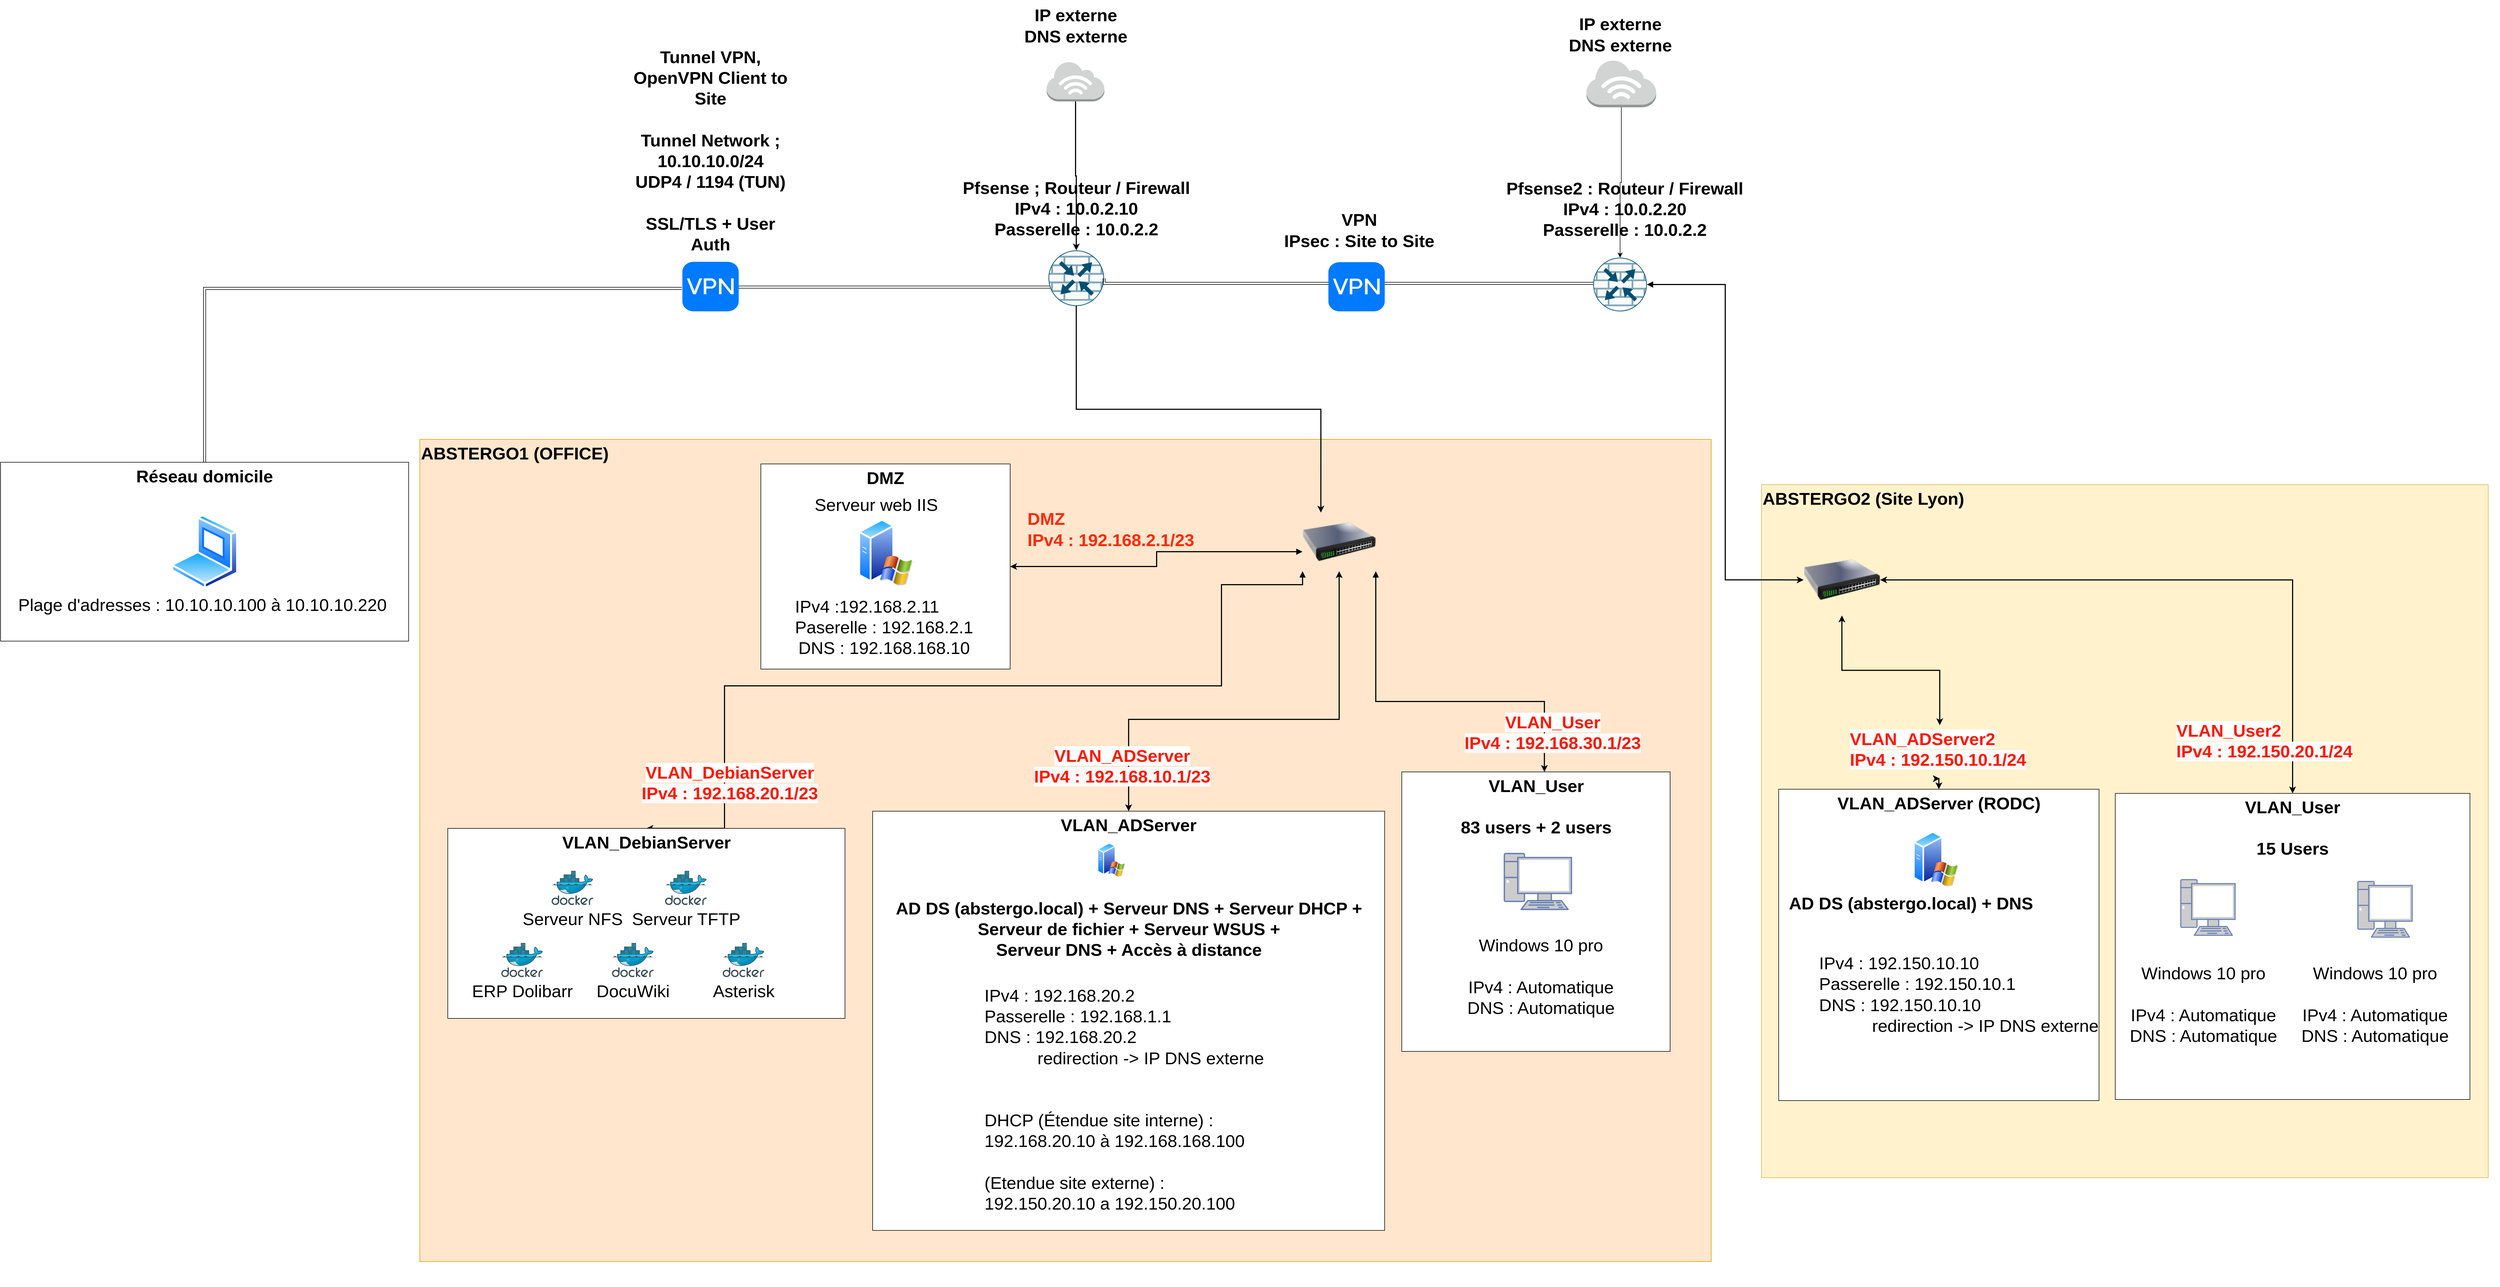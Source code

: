 <mxfile version="22.1.11" type="github">
  <diagram name="Page-1" id="MvZi6WjR5LI27vXb7WO2">
    <mxGraphModel dx="6066" dy="3114" grid="1" gridSize="10" guides="1" tooltips="1" connect="1" arrows="1" fold="1" page="1" pageScale="1" pageWidth="827" pageHeight="1169" math="0" shadow="0">
      <root>
        <mxCell id="0" />
        <mxCell id="1" parent="0" />
        <mxCell id="mZaBF571lBJjx8OvWB_--7" value="&lt;font style=&quot;font-size: 31px;&quot;&gt;&lt;b style=&quot;font-size: 31px;&quot;&gt;ABSTERGO1 (OFFICE)&lt;/b&gt;&lt;/font&gt;" style="rounded=0;whiteSpace=wrap;html=1;verticalAlign=top;fillColor=#ffe6cc;strokeColor=#d79b00;align=left;fontSize=31;" parent="1" vertex="1">
          <mxGeometry x="-1260" y="349" width="2310" height="1471" as="geometry" />
        </mxCell>
        <mxCell id="mZaBF571lBJjx8OvWB_--21" style="edgeStyle=orthogonalEdgeStyle;rounded=0;orthogonalLoop=1;jettySize=auto;html=1;entryX=0.5;entryY=0;entryDx=0;entryDy=0;entryPerimeter=0;fontSize=31;strokeWidth=2;" parent="1" source="er851UC71g-c0nVrdtV7-3" target="er851UC71g-c0nVrdtV7-1" edge="1">
          <mxGeometry relative="1" as="geometry">
            <Array as="points" />
          </mxGeometry>
        </mxCell>
        <mxCell id="6ZlObFO1UDX342JjieMF-1" value="" style="group;fontSize=31;" parent="1" vertex="1" connectable="0">
          <mxGeometry x="-2010" y="390" width="730" height="320" as="geometry" />
        </mxCell>
        <mxCell id="mZaBF571lBJjx8OvWB_--22" value="&lt;font style=&quot;font-size: 31px;&quot;&gt;&lt;b style=&quot;font-size: 31px;&quot;&gt;Réseau domicile&lt;/b&gt;&lt;/font&gt;" style="rounded=0;whiteSpace=wrap;html=1;verticalAlign=top;fontSize=31;" parent="6ZlObFO1UDX342JjieMF-1" vertex="1">
          <mxGeometry width="730" height="320" as="geometry" />
        </mxCell>
        <mxCell id="mZaBF571lBJjx8OvWB_--23" value="Plage d&#39;adresses : &lt;font style=&quot;font-size: 31px;&quot;&gt;10.10.10.100 à 10.10.10.220&lt;/font&gt;&amp;nbsp;" style="image;aspect=fixed;perimeter=ellipsePerimeter;html=1;align=center;shadow=0;dashed=0;spacingTop=3;image=img/lib/active_directory/laptop_client.svg;fontSize=31;" parent="6ZlObFO1UDX342JjieMF-1" vertex="1">
          <mxGeometry x="304.697" y="93" width="120.6" height="134" as="geometry" />
        </mxCell>
        <mxCell id="6ZlObFO1UDX342JjieMF-5" value="" style="group;fontSize=31;" parent="1" vertex="1" connectable="0">
          <mxGeometry x="1140" y="430" width="1320" height="1240" as="geometry" />
        </mxCell>
        <mxCell id="mZaBF571lBJjx8OvWB_--40" value="&lt;font style=&quot;font-size: 31px;&quot;&gt;ABSTERGO2 (Site Lyon)&lt;/font&gt;" style="rounded=0;whiteSpace=wrap;html=1;fillColor=#fff2cc;strokeColor=#d6b656;fontSize=31;horizontal=1;verticalAlign=top;align=left;fontStyle=1" parent="6ZlObFO1UDX342JjieMF-5" vertex="1">
          <mxGeometry width="1300" height="1240" as="geometry" />
        </mxCell>
        <mxCell id="mZaBF571lBJjx8OvWB_--6" value="&lt;b style=&quot;font-size: 31px;&quot;&gt;VLAN_ADServer (RODC)&lt;/b&gt;" style="rounded=0;whiteSpace=wrap;html=1;verticalAlign=top;fontSize=31;" parent="6ZlObFO1UDX342JjieMF-5" vertex="1">
          <mxGeometry x="30.701" y="544.932" width="573.023" height="557.05" as="geometry" />
        </mxCell>
        <mxCell id="6ZlObFO1UDX342JjieMF-2" value="" style="group;fontSize=31;" parent="6ZlObFO1UDX342JjieMF-5" vertex="1" connectable="0">
          <mxGeometry x="95.054" y="552.412" width="796.336" height="557.05" as="geometry" />
        </mxCell>
        <mxCell id="6ZlObFO1UDX342JjieMF-23" value="" style="group;fontSize=31;" parent="6ZlObFO1UDX342JjieMF-2" vertex="1" connectable="0">
          <mxGeometry x="16.579" y="83.554" width="402.809" height="389.934" as="geometry" />
        </mxCell>
        <mxCell id="er851UC71g-c0nVrdtV7-41" value="" style="image;aspect=fixed;perimeter=ellipsePerimeter;html=1;align=center;shadow=0;dashed=0;spacingTop=3;image=img/lib/active_directory/windows_server_2.svg;fontSize=31;" parent="6ZlObFO1UDX342JjieMF-23" vertex="1">
          <mxGeometry x="159.588" y="-16.95" width="80.465" height="100.581" as="geometry" />
        </mxCell>
        <mxCell id="er851UC71g-c0nVrdtV7-43" value="IPv4 : 192.150.10.10&lt;br style=&quot;font-size: 31px;&quot;&gt;Passerelle : 192.150.10.1&lt;br style=&quot;font-size: 31px;&quot;&gt;DNS : 192.150.10.10&lt;br style=&quot;font-size: 31px;&quot;&gt;&amp;nbsp; &amp;nbsp; &amp;nbsp; &amp;nbsp; &amp;nbsp; &amp;nbsp;redirection -&amp;gt; IP DNS externe&amp;nbsp; &amp;nbsp; &amp;nbsp; &amp;nbsp; &amp;nbsp; &amp;nbsp;&amp;nbsp;&lt;br style=&quot;font-size: 31px;&quot;&gt;" style="text;html=1;align=left;verticalAlign=middle;resizable=0;points=[];autosize=1;strokeColor=none;fillColor=none;fontSize=31;" parent="6ZlObFO1UDX342JjieMF-2" vertex="1">
          <mxGeometry x="5.475" y="279.201" width="630" height="160" as="geometry" />
        </mxCell>
        <mxCell id="er851UC71g-c0nVrdtV7-42" value="&lt;b style=&quot;font-size: 31px;&quot;&gt;AD DS (abstergo.local) + DNS&lt;/b&gt;" style="text;html=1;align=center;verticalAlign=middle;resizable=0;points=[];autosize=1;strokeColor=none;fillColor=none;fontSize=31;" parent="6ZlObFO1UDX342JjieMF-2" vertex="1">
          <mxGeometry x="-57.616" y="171.801" width="460" height="50" as="geometry" />
        </mxCell>
        <mxCell id="6ZlObFO1UDX342JjieMF-3" value="" style="group;fontSize=31;" parent="6ZlObFO1UDX342JjieMF-5" vertex="1" connectable="0">
          <mxGeometry x="632.802" y="552.42" width="634.419" height="547.58" as="geometry" />
        </mxCell>
        <mxCell id="mZaBF571lBJjx8OvWB_--32" value="&lt;font style=&quot;font-size: 31px;&quot;&gt;&lt;b style=&quot;font-size: 31px;&quot;&gt;VLAN_User&lt;br style=&quot;font-size: 31px;&quot;&gt;&lt;br style=&quot;font-size: 31px;&quot;&gt;15 Users&lt;br style=&quot;font-size: 31px;&quot;&gt;&lt;/b&gt;&lt;/font&gt;" style="rounded=0;whiteSpace=wrap;html=1;verticalAlign=top;fontSize=31;" parent="6ZlObFO1UDX342JjieMF-3" vertex="1">
          <mxGeometry width="634.419" height="547.58" as="geometry" />
        </mxCell>
        <mxCell id="6ZlObFO1UDX342JjieMF-27" value="" style="group;fontSize=31;" parent="6ZlObFO1UDX342JjieMF-3" vertex="1" connectable="0">
          <mxGeometry x="369.991" y="157.576" width="295.003" height="303.432" as="geometry" />
        </mxCell>
        <mxCell id="mZaBF571lBJjx8OvWB_--36" value="" style="fontColor=#0066CC;verticalAlign=top;verticalLabelPosition=bottom;labelPosition=center;align=center;html=1;outlineConnect=0;fillColor=#CCCCCC;strokeColor=#6881B3;gradientColor=none;gradientDirection=north;strokeWidth=2;shape=mxgraph.networks.pc;fontSize=31;" parent="6ZlObFO1UDX342JjieMF-27" vertex="1">
          <mxGeometry x="63.887" width="97.161" height="99.56" as="geometry" />
        </mxCell>
        <mxCell id="6ZlObFO1UDX342JjieMF-28" value="" style="group;fontSize=31;" parent="6ZlObFO1UDX342JjieMF-3" vertex="1" connectable="0">
          <mxGeometry x="53.239" y="154.318" width="295.003" height="308.41" as="geometry" />
        </mxCell>
        <mxCell id="mZaBF571lBJjx8OvWB_--35" value="" style="fontColor=#0066CC;verticalAlign=top;verticalLabelPosition=bottom;labelPosition=center;align=center;html=1;outlineConnect=0;fillColor=#CCCCCC;strokeColor=#6881B3;gradientColor=none;gradientDirection=north;strokeWidth=2;shape=mxgraph.networks.pc;fontSize=31;" parent="6ZlObFO1UDX342JjieMF-28" vertex="1">
          <mxGeometry x="63.887" width="97.161" height="99.56" as="geometry" />
        </mxCell>
        <mxCell id="mZaBF571lBJjx8OvWB_--33" value="Windows 10 pro&lt;br style=&quot;font-size: 31px;&quot;&gt;&lt;br style=&quot;font-size: 31px;&quot;&gt;IPv4 : Automatique&lt;br style=&quot;font-size: 31px;&quot;&gt;DNS : Automatique" style="text;html=1;align=center;verticalAlign=middle;resizable=0;points=[];autosize=1;strokeColor=none;fillColor=none;fontSize=31;" parent="6ZlObFO1UDX342JjieMF-3" vertex="1">
          <mxGeometry x="11.854" y="297.582" width="290" height="160" as="geometry" />
        </mxCell>
        <mxCell id="mZaBF571lBJjx8OvWB_--34" value="Windows 10 pro&lt;br style=&quot;font-size: 31px;&quot;&gt;&lt;br style=&quot;font-size: 31px;&quot;&gt;IPv4 : Automatique&lt;br style=&quot;font-size: 31px;&quot;&gt;DNS : Automatique" style="text;html=1;align=center;verticalAlign=middle;resizable=0;points=[];autosize=1;strokeColor=none;fillColor=none;fontSize=31;" parent="6ZlObFO1UDX342JjieMF-3" vertex="1">
          <mxGeometry x="318.824" y="297.582" width="290" height="160" as="geometry" />
        </mxCell>
        <mxCell id="6ZlObFO1UDX342JjieMF-4" value="" style="group;fontSize=31;" parent="6ZlObFO1UDX342JjieMF-5" vertex="1" connectable="0">
          <mxGeometry x="75.319" y="106.783" width="360.309" height="190.986" as="geometry" />
        </mxCell>
        <mxCell id="er851UC71g-c0nVrdtV7-39" value="" style="image;html=1;image=img/lib/clip_art/networking/Switch_128x128.png;fontSize=31;" parent="6ZlObFO1UDX342JjieMF-4" vertex="1">
          <mxGeometry width="136.923" height="127.324" as="geometry" />
        </mxCell>
        <mxCell id="mZaBF571lBJjx8OvWB_--38" style="edgeStyle=orthogonalEdgeStyle;rounded=0;orthogonalLoop=1;jettySize=auto;html=1;exitX=0.5;exitY=1;exitDx=0;exitDy=0;entryX=0.5;entryY=0;entryDx=0;entryDy=0;fontSize=31;strokeWidth=2;startArrow=classic;startFill=1;" parent="6ZlObFO1UDX342JjieMF-5" source="er851UC71g-c0nVrdtV7-44" target="mZaBF571lBJjx8OvWB_--6" edge="1">
          <mxGeometry relative="1" as="geometry" />
        </mxCell>
        <mxCell id="mZaBF571lBJjx8OvWB_--41" style="edgeStyle=orthogonalEdgeStyle;rounded=0;orthogonalLoop=1;jettySize=auto;html=1;entryX=0.5;entryY=0;entryDx=0;entryDy=0;fontSize=31;strokeWidth=2;startArrow=classic;startFill=1;" parent="6ZlObFO1UDX342JjieMF-5" source="er851UC71g-c0nVrdtV7-39" target="mZaBF571lBJjx8OvWB_--32" edge="1">
          <mxGeometry relative="1" as="geometry" />
        </mxCell>
        <mxCell id="l20Mbu9L8WL3aNmQUQiv-1" value="&lt;font style=&quot;font-size: 31px;&quot; color=&quot;#ff1900&quot;&gt;&lt;b style=&quot;font-size: 31px;&quot;&gt;&lt;span style=&quot;font-family: Helvetica; font-style: normal; font-variant-ligatures: normal; font-variant-caps: normal; letter-spacing: normal; orphans: 2; text-align: center; text-indent: 0px; text-transform: none; widows: 2; word-spacing: 0px; -webkit-text-stroke-width: 0px; background-color: rgb(255, 255, 255); text-decoration-thickness: initial; text-decoration-style: initial; text-decoration-color: initial; float: none; font-size: 31px; display: inline !important;&quot;&gt;VLAN_User2&lt;/span&gt;&lt;br style=&quot;border-color: var(--border-color); font-family: Helvetica; font-style: normal; font-variant-ligatures: normal; font-variant-caps: normal; letter-spacing: normal; orphans: 2; text-indent: 0px; text-transform: none; widows: 2; word-spacing: 0px; -webkit-text-stroke-width: 0px; text-decoration-thickness: initial; text-decoration-style: initial; text-decoration-color: initial; text-align: left; background-color: rgb(251, 251, 251); font-size: 31px;&quot;&gt;&lt;span style=&quot;border-color: var(--border-color); font-family: Helvetica; font-style: normal; font-variant-ligatures: normal; font-variant-caps: normal; letter-spacing: normal; orphans: 2; text-indent: 0px; text-transform: none; widows: 2; word-spacing: 0px; -webkit-text-stroke-width: 0px; text-decoration-thickness: initial; text-decoration-style: initial; text-decoration-color: initial; text-align: left; background-color: rgb(251, 251, 251); font-size: 31px;&quot;&gt;IPv4 : 192.150.20.1/24&lt;/span&gt;&lt;/b&gt;&lt;/font&gt;" style="text;whiteSpace=wrap;html=1;fontSize=31;" parent="6ZlObFO1UDX342JjieMF-5" vertex="1">
          <mxGeometry x="739.997" y="415" width="399.07" height="95.5" as="geometry" />
        </mxCell>
        <mxCell id="n9al3UgwTn0UfieEVqux-14" value="" style="edgeStyle=orthogonalEdgeStyle;rounded=0;orthogonalLoop=1;jettySize=auto;html=1;exitX=0.5;exitY=1;exitDx=0;exitDy=0;entryX=0.5;entryY=0;entryDx=0;entryDy=0;fontSize=31;strokeWidth=2;startArrow=classic;startFill=1;" parent="6ZlObFO1UDX342JjieMF-5" source="er851UC71g-c0nVrdtV7-39" target="er851UC71g-c0nVrdtV7-44" edge="1">
          <mxGeometry relative="1" as="geometry">
            <mxPoint x="1324" y="199" as="sourcePoint" />
            <mxPoint x="1497" y="510" as="targetPoint" />
          </mxGeometry>
        </mxCell>
        <mxCell id="er851UC71g-c0nVrdtV7-44" value="&lt;font style=&quot;font-size: 31px;&quot; color=&quot;#ff1900&quot;&gt;&lt;b style=&quot;font-size: 31px;&quot;&gt;&lt;span style=&quot;font-family: Helvetica; font-style: normal; font-variant-ligatures: normal; font-variant-caps: normal; letter-spacing: normal; orphans: 2; text-align: center; text-indent: 0px; text-transform: none; widows: 2; word-spacing: 0px; -webkit-text-stroke-width: 0px; background-color: rgb(255, 255, 255); text-decoration-thickness: initial; text-decoration-style: initial; text-decoration-color: initial; float: none; font-size: 31px; display: inline !important;&quot;&gt;VLAN_ADServer2&lt;/span&gt;&lt;br style=&quot;border-color: var(--border-color); font-family: Helvetica; font-style: normal; font-variant-ligatures: normal; font-variant-caps: normal; letter-spacing: normal; orphans: 2; text-indent: 0px; text-transform: none; widows: 2; word-spacing: 0px; -webkit-text-stroke-width: 0px; text-decoration-thickness: initial; text-decoration-style: initial; text-decoration-color: initial; text-align: left; background-color: rgb(251, 251, 251); font-size: 31px;&quot;&gt;&lt;span style=&quot;border-color: var(--border-color); font-family: Helvetica; font-style: normal; font-variant-ligatures: normal; font-variant-caps: normal; letter-spacing: normal; orphans: 2; text-indent: 0px; text-transform: none; widows: 2; word-spacing: 0px; -webkit-text-stroke-width: 0px; text-decoration-thickness: initial; text-decoration-style: initial; text-decoration-color: initial; text-align: left; background-color: rgb(251, 251, 251); font-size: 31px;&quot;&gt;IPv4 : 192.150.10.1/24&lt;/span&gt;&lt;/b&gt;&lt;/font&gt;" style="text;whiteSpace=wrap;html=1;fontSize=31;" parent="6ZlObFO1UDX342JjieMF-5" vertex="1">
          <mxGeometry x="155.624" y="430.372" width="326.387" height="95.498" as="geometry" />
        </mxCell>
        <mxCell id="mZaBF571lBJjx8OvWB_--37" style="edgeStyle=orthogonalEdgeStyle;rounded=0;orthogonalLoop=1;jettySize=auto;html=1;exitX=1;exitY=0.5;exitDx=0;exitDy=0;exitPerimeter=0;entryX=0;entryY=0.5;entryDx=0;entryDy=0;fontSize=31;startArrow=block;startFill=1;strokeWidth=2;" parent="1" source="er851UC71g-c0nVrdtV7-30" target="er851UC71g-c0nVrdtV7-39" edge="1">
          <mxGeometry relative="1" as="geometry" />
        </mxCell>
        <mxCell id="6ZlObFO1UDX342JjieMF-32" value="" style="group;fontSize=31;" parent="1" vertex="1" connectable="0">
          <mxGeometry x="827" y="-400" width="165" height="140" as="geometry" />
        </mxCell>
        <mxCell id="er851UC71g-c0nVrdtV7-32" value="" style="outlineConnect=0;dashed=0;verticalLabelPosition=bottom;verticalAlign=top;align=center;html=1;shape=mxgraph.aws3.internet_3;fillColor=#D2D3D3;gradientColor=none;movable=1;resizable=1;rotatable=1;deletable=1;editable=1;locked=0;connectable=1;fontSize=31;" parent="6ZlObFO1UDX342JjieMF-32" vertex="1">
          <mxGeometry y="70" width="124.5" height="85" as="geometry" />
        </mxCell>
        <mxCell id="er851UC71g-c0nVrdtV7-34" value="IP externe&lt;br style=&quot;font-size: 31px;&quot;&gt;DNS externe" style="text;html=1;align=center;verticalAlign=middle;resizable=1;points=[];autosize=1;strokeColor=none;fillColor=none;fontSize=31;fontStyle=1;movable=1;rotatable=1;deletable=1;editable=1;locked=0;connectable=1;" parent="6ZlObFO1UDX342JjieMF-32" vertex="1">
          <mxGeometry x="-45" y="-20" width="210" height="90" as="geometry" />
        </mxCell>
        <mxCell id="6ZlObFO1UDX342JjieMF-34" value="" style="edgeStyle=orthogonalEdgeStyle;rounded=0;orthogonalLoop=1;jettySize=auto;html=1;entryX=-0.01;entryY=0.538;entryDx=0;entryDy=0;entryPerimeter=0;endArrow=none;endFill=0;shape=link;exitX=0.5;exitY=0;exitDx=0;exitDy=0;fontSize=31;" parent="1" source="mZaBF571lBJjx8OvWB_--22" target="mZaBF571lBJjx8OvWB_--28" edge="1">
          <mxGeometry relative="1" as="geometry">
            <Array as="points">
              <mxPoint x="-1645" y="79" />
            </Array>
            <mxPoint x="-450" y="-80" as="sourcePoint" />
            <mxPoint x="353" y="220" as="targetPoint" />
          </mxGeometry>
        </mxCell>
        <mxCell id="mZaBF571lBJjx8OvWB_--27" style="edgeStyle=orthogonalEdgeStyle;rounded=0;orthogonalLoop=1;jettySize=auto;html=1;entryX=0.5;entryY=0;entryDx=0;entryDy=0;entryPerimeter=0;endArrow=none;endFill=0;shape=link;exitX=0.993;exitY=0.511;exitDx=0;exitDy=0;fontSize=31;exitPerimeter=0;" parent="1" source="mZaBF571lBJjx8OvWB_--28" target="er851UC71g-c0nVrdtV7-1" edge="1">
          <mxGeometry relative="1" as="geometry">
            <Array as="points">
              <mxPoint x="-86" y="77" />
            </Array>
            <mxPoint x="-490.13" y="148" as="sourcePoint" />
            <mxPoint x="2.87" y="-330" as="targetPoint" />
          </mxGeometry>
        </mxCell>
        <mxCell id="6ZlObFO1UDX342JjieMF-38" value="" style="group;fontSize=31;" parent="1" vertex="1" connectable="0">
          <mxGeometry x="-220" y="-90" width="379.5" height="210" as="geometry" />
        </mxCell>
        <mxCell id="Znuveyq6cxUTwlvUA0-G-2" value="" style="group" parent="6ZlObFO1UDX342JjieMF-38" vertex="1" connectable="0">
          <mxGeometry x="-111" y="-24.05" width="490.5" height="224.55" as="geometry" />
        </mxCell>
        <mxCell id="er851UC71g-c0nVrdtV7-1" value="" style="sketch=0;points=[[0.5,0,0],[1,0.5,0],[0.5,1,0],[0,0.5,0],[0.145,0.145,0],[0.856,0.145,0],[0.855,0.856,0],[0.145,0.855,0]];verticalLabelPosition=bottom;html=1;verticalAlign=top;aspect=fixed;align=center;pointerEvents=1;shape=mxgraph.cisco19.rect;prIcon=router_with_firewall;fillColor=#FAFAFA;strokeColor=#005073;fontSize=31;" parent="Znuveyq6cxUTwlvUA0-G-2" vertex="1">
          <mxGeometry x="195.5" y="125.05" width="99.5" height="99.5" as="geometry" />
        </mxCell>
        <mxCell id="yVtWUF_JaeqVQCscmgx5-1" value="&lt;font style=&quot;font-size: 31px;&quot;&gt;&lt;b style=&quot;border-color: var(--border-color); font-size: 31px;&quot;&gt;Pfsense ; Routeur / Firewall&lt;/b&gt;&lt;b style=&quot;font-size: 31px;&quot;&gt;&lt;br style=&quot;font-size: 31px;&quot;&gt;IPv4 : 10.0.2.10&lt;br style=&quot;font-size: 31px;&quot;&gt;Passerelle : 10.0.2.2&lt;/b&gt;&lt;br style=&quot;font-size: 31px;&quot;&gt;&lt;/font&gt;" style="text;html=1;strokeColor=none;fillColor=none;align=center;verticalAlign=middle;whiteSpace=wrap;rounded=0;fontSize=31;" parent="Znuveyq6cxUTwlvUA0-G-2" vertex="1">
          <mxGeometry width="490.5" height="100" as="geometry" />
        </mxCell>
        <mxCell id="er851UC71g-c0nVrdtV7-50" style="edgeStyle=orthogonalEdgeStyle;rounded=0;orthogonalLoop=1;jettySize=auto;html=1;endArrow=none;endFill=0;shape=link;exitX=1;exitY=0.5;exitDx=0;exitDy=0;exitPerimeter=0;entryX=0.5;entryY=1;entryDx=0;entryDy=0;entryPerimeter=0;fontSize=31;strokeWidth=1;" parent="1" source="er851UC71g-c0nVrdtV7-1" target="er851UC71g-c0nVrdtV7-30" edge="1">
          <mxGeometry relative="1" as="geometry">
            <Array as="points">
              <mxPoint x="-36" y="70" />
              <mxPoint x="892" y="70" />
              <mxPoint x="892" y="108" />
            </Array>
            <mxPoint x="430" y="265.0" as="sourcePoint" />
            <mxPoint x="888" y="-222" as="targetPoint" />
          </mxGeometry>
        </mxCell>
        <mxCell id="6ZlObFO1UDX342JjieMF-40" value="" style="group;fontSize=31;" parent="1" vertex="1" connectable="0">
          <mxGeometry x="-170" y="-420" width="240" height="220" as="geometry" />
        </mxCell>
        <mxCell id="6ZlObFO1UDX342JjieMF-37" value="" style="group;fontSize=31;" parent="6ZlObFO1UDX342JjieMF-40" vertex="1" connectable="0">
          <mxGeometry x="11.163" width="189.767" height="164.45" as="geometry" />
        </mxCell>
        <mxCell id="er851UC71g-c0nVrdtV7-3" value="" style="outlineConnect=0;dashed=0;verticalLabelPosition=bottom;verticalAlign=top;align=center;html=1;shape=mxgraph.aws3.internet_3;fillColor=#D2D3D3;gradientColor=none;fontSize=31;" parent="6ZlObFO1UDX342JjieMF-37" vertex="1">
          <mxGeometry x="20.093" y="92.95" width="103.256" height="71.5" as="geometry" />
        </mxCell>
        <mxCell id="n9al3UgwTn0UfieEVqux-7" style="edgeStyle=orthogonalEdgeStyle;rounded=0;orthogonalLoop=1;jettySize=auto;html=1;entryX=0.5;entryY=0;entryDx=0;entryDy=0;startArrow=classic;startFill=1;strokeWidth=2;fontSize=31;" parent="1" source="er851UC71g-c0nVrdtV7-9" target="mZaBF571lBJjx8OvWB_--1" edge="1">
          <mxGeometry relative="1" as="geometry">
            <Array as="points">
              <mxPoint x="384" y="850" />
              <mxPoint x="8" y="850" />
            </Array>
          </mxGeometry>
        </mxCell>
        <mxCell id="er851UC71g-c0nVrdtV7-9" value="" style="image;html=1;image=img/lib/clip_art/networking/Switch_128x128.png;fontSize=31;" parent="1" vertex="1">
          <mxGeometry x="319" y="480" width="131" height="105" as="geometry" />
        </mxCell>
        <mxCell id="NEBlF3I7ez4M1kG7c2lx-2" style="edgeStyle=orthogonalEdgeStyle;rounded=0;orthogonalLoop=1;jettySize=auto;html=1;exitX=0;exitY=1;exitDx=0;exitDy=0;entryX=0.5;entryY=0;entryDx=0;entryDy=0;fontSize=31;startArrow=block;startFill=1;strokeWidth=2;" parent="1" source="er851UC71g-c0nVrdtV7-9" target="fWp4V6kTdG-GsxBKZvSA-1" edge="1">
          <mxGeometry relative="1" as="geometry">
            <Array as="points">
              <mxPoint x="319" y="609" />
              <mxPoint x="174" y="609" />
              <mxPoint x="174" y="790" />
              <mxPoint x="-715" y="790" />
            </Array>
          </mxGeometry>
        </mxCell>
        <mxCell id="mZaBF571lBJjx8OvWB_--11" style="edgeStyle=orthogonalEdgeStyle;rounded=0;orthogonalLoop=1;jettySize=auto;html=1;entryX=1;entryY=0.5;entryDx=0;entryDy=0;fontSize=31;startArrow=block;startFill=1;strokeWidth=2;" parent="1" source="er851UC71g-c0nVrdtV7-9" target="er851UC71g-c0nVrdtV7-15" edge="1">
          <mxGeometry relative="1" as="geometry">
            <Array as="points">
              <mxPoint x="58" y="550" />
              <mxPoint x="58" y="576" />
            </Array>
          </mxGeometry>
        </mxCell>
        <mxCell id="6ZlObFO1UDX342JjieMF-16" value="" style="group;fontSize=31;" parent="1" vertex="1" connectable="0">
          <mxGeometry x="-1210" y="960" width="710.5" height="425" as="geometry" />
        </mxCell>
        <mxCell id="6ZlObFO1UDX342JjieMF-15" value="" style="group;fontSize=31;" parent="6ZlObFO1UDX342JjieMF-16" vertex="1" connectable="0">
          <mxGeometry y="85" width="710.5" height="340" as="geometry" />
        </mxCell>
        <mxCell id="fWp4V6kTdG-GsxBKZvSA-1" value="&lt;font style=&quot;font-size: 31px;&quot;&gt;&lt;b style=&quot;font-size: 31px;&quot;&gt;VLAN_DebianServer&lt;br style=&quot;font-size: 31px;&quot;&gt;&lt;/b&gt;&lt;/font&gt;" style="rounded=0;whiteSpace=wrap;html=1;verticalAlign=top;fontSize=31;" parent="6ZlObFO1UDX342JjieMF-15" vertex="1">
          <mxGeometry width="710.5" height="340" as="geometry" />
        </mxCell>
        <mxCell id="6ZlObFO1UDX342JjieMF-14" value="" style="group;fontSize=31;" parent="6ZlObFO1UDX342JjieMF-15" vertex="1" connectable="0">
          <mxGeometry x="95.724" y="205.0" width="519.069" height="61.1" as="geometry" />
        </mxCell>
        <mxCell id="mZaBF571lBJjx8OvWB_--13" value="&lt;font style=&quot;font-size: 31px;&quot;&gt;ERP Dolibarr&lt;/font&gt;" style="image;sketch=0;aspect=fixed;html=1;points=[];align=center;fontSize=31;image=img/lib/mscae/Docker.svg;" parent="6ZlObFO1UDX342JjieMF-14" vertex="1">
          <mxGeometry y="1.137e-13" width="74.51" height="61.1" as="geometry" />
        </mxCell>
        <mxCell id="mZaBF571lBJjx8OvWB_--14" value="&lt;font style=&quot;font-size: 31px;&quot;&gt;DocuWiki&lt;br style=&quot;font-size: 31px;&quot;&gt;&lt;/font&gt;" style="image;sketch=0;aspect=fixed;html=1;points=[];align=center;fontSize=31;image=img/lib/mscae/Docker.svg;" parent="6ZlObFO1UDX342JjieMF-14" vertex="1">
          <mxGeometry x="198.049" width="74.51" height="61.1" as="geometry" />
        </mxCell>
        <mxCell id="mZaBF571lBJjx8OvWB_--15" value="&lt;font style=&quot;font-size: 31px;&quot;&gt;Asterisk&lt;br style=&quot;font-size: 31px;&quot;&gt;&lt;/font&gt;" style="image;sketch=0;aspect=fixed;html=1;points=[];align=center;fontSize=31;image=img/lib/mscae/Docker.svg;" parent="6ZlObFO1UDX342JjieMF-14" vertex="1">
          <mxGeometry x="396.098" width="74.51" height="61.1" as="geometry" />
        </mxCell>
        <mxCell id="n9al3UgwTn0UfieEVqux-2" value="" style="group;fontSize=31;" parent="6ZlObFO1UDX342JjieMF-15" vertex="1" connectable="0">
          <mxGeometry x="95.724" y="76" width="519.069" height="61.1" as="geometry" />
        </mxCell>
        <mxCell id="n9al3UgwTn0UfieEVqux-3" value="&lt;font style=&quot;font-size: 31px;&quot;&gt;Serveur NFS&lt;/font&gt;" style="image;sketch=0;aspect=fixed;html=1;points=[];align=center;fontSize=31;image=img/lib/mscae/Docker.svg;" parent="n9al3UgwTn0UfieEVqux-2" vertex="1">
          <mxGeometry x="89.947" y="1.137e-13" width="74.51" height="61.1" as="geometry" />
        </mxCell>
        <mxCell id="n9al3UgwTn0UfieEVqux-5" value="&lt;font style=&quot;font-size: 31px;&quot;&gt;Serveur TFTP&lt;br style=&quot;font-size: 31px;&quot;&gt;&lt;/font&gt;" style="image;sketch=0;aspect=fixed;html=1;points=[];align=center;fontSize=31;image=img/lib/mscae/Docker.svg;" parent="n9al3UgwTn0UfieEVqux-2" vertex="1">
          <mxGeometry x="292.947" width="74.51" height="61.1" as="geometry" />
        </mxCell>
        <mxCell id="6ZlObFO1UDX342JjieMF-17" value="" style="group;fontSize=31;" parent="1" vertex="1" connectable="0">
          <mxGeometry x="-400" y="859" width="1120" height="1005.25" as="geometry" />
        </mxCell>
        <mxCell id="mZaBF571lBJjx8OvWB_--18" value="&lt;font style=&quot;font-size: 31px;&quot; color=&quot;#ff1900&quot;&gt;&lt;b style=&quot;font-size: 31px;&quot;&gt;&lt;span style=&quot;font-family: Helvetica; font-style: normal; font-variant-ligatures: normal; font-variant-caps: normal; letter-spacing: normal; orphans: 2; text-indent: 0px; text-transform: none; widows: 2; word-spacing: 0px; -webkit-text-stroke-width: 0px; background-color: rgb(255, 255, 255); text-decoration-thickness: initial; text-decoration-style: initial; text-decoration-color: initial; float: none; font-size: 31px; display: inline !important;&quot;&gt;VLAN_ADServer&lt;/span&gt;&lt;br style=&quot;border-color: var(--border-color); font-family: Helvetica; font-style: normal; font-variant-ligatures: normal; font-variant-caps: normal; letter-spacing: normal; orphans: 2; text-indent: 0px; text-transform: none; widows: 2; word-spacing: 0px; -webkit-text-stroke-width: 0px; text-decoration-thickness: initial; text-decoration-style: initial; text-decoration-color: initial; background-color: rgb(251, 251, 251); font-size: 31px;&quot;&gt;&lt;span style=&quot;border-color: var(--border-color); font-family: Helvetica; font-style: normal; font-variant-ligatures: normal; font-variant-caps: normal; letter-spacing: normal; orphans: 2; text-indent: 0px; text-transform: none; widows: 2; word-spacing: 0px; -webkit-text-stroke-width: 0px; text-decoration-thickness: initial; text-decoration-style: initial; text-decoration-color: initial; background-color: rgb(251, 251, 251); font-size: 31px;&quot;&gt;IPv4 : 192.168.10.1/23&lt;/span&gt;&lt;/b&gt;&lt;/font&gt;" style="text;whiteSpace=wrap;html=1;align=center;fontSize=31;" parent="6ZlObFO1UDX342JjieMF-17" vertex="1">
          <mxGeometry x="0.001" y="31.0" width="793.381" height="61.91" as="geometry" />
        </mxCell>
        <mxCell id="6ZlObFO1UDX342JjieMF-7" value="" style="group;fontSize=31;" parent="6ZlObFO1UDX342JjieMF-17" vertex="1" connectable="0">
          <mxGeometry y="105.25" width="1120" height="900.0" as="geometry" />
        </mxCell>
        <mxCell id="6ZlObFO1UDX342JjieMF-13" value="" style="group;fontSize=31;" parent="6ZlObFO1UDX342JjieMF-7" vertex="1" connectable="0">
          <mxGeometry width="1120" height="750" as="geometry" />
        </mxCell>
        <mxCell id="mZaBF571lBJjx8OvWB_--1" value="&lt;font style=&quot;font-size: 31px;&quot;&gt;&lt;b style=&quot;font-size: 31px;&quot;&gt;VLAN_ADServer&lt;br style=&quot;font-size: 31px;&quot;&gt;&lt;/b&gt;&lt;/font&gt;" style="rounded=0;whiteSpace=wrap;html=1;verticalAlign=top;fontSize=31;" parent="6ZlObFO1UDX342JjieMF-13" vertex="1">
          <mxGeometry x="-50" y="50" width="915.8" height="750" as="geometry" />
        </mxCell>
        <mxCell id="er851UC71g-c0nVrdtV7-7" value="" style="image;aspect=fixed;perimeter=ellipsePerimeter;html=1;align=center;shadow=0;dashed=0;spacingTop=3;image=img/lib/active_directory/windows_server_2.svg;fontSize=31;fontStyle=1" parent="6ZlObFO1UDX342JjieMF-13" vertex="1">
          <mxGeometry x="351.912" y="105.662" width="49.465" height="61.831" as="geometry" />
        </mxCell>
        <mxCell id="er851UC71g-c0nVrdtV7-21" value="IPv4 : 192.168.20.2&lt;br style=&quot;font-size: 31px;&quot;&gt;Passerelle : 192.168.1.1&lt;br style=&quot;font-size: 31px;&quot;&gt;DNS : 192.168.20.2&lt;br style=&quot;font-size: 31px;&quot;&gt;&amp;nbsp; &amp;nbsp; &amp;nbsp; &amp;nbsp; &amp;nbsp; &amp;nbsp;redirection -&amp;gt; IP DNS externe&lt;br style=&quot;font-size: 31px;&quot;&gt;&amp;nbsp; &amp;nbsp; &amp;nbsp; &amp;nbsp; &amp;nbsp; &amp;nbsp; &amp;nbsp; &amp;nbsp; &amp;nbsp; &amp;nbsp; &amp;nbsp; &amp;nbsp; &amp;nbsp; &amp;nbsp;&amp;nbsp; &lt;br style=&quot;font-size: 31px;&quot;&gt;&lt;br style=&quot;font-size: 31px;&quot;&gt;DHCP (Étendue site interne) :&lt;br style=&quot;font-size: 31px;&quot;&gt;192.168.20.10 à 192.168.168.100&lt;br style=&quot;font-size: 31px;&quot;&gt;&lt;br style=&quot;font-size: 31px;&quot;&gt;(Etendue site externe) :&lt;br style=&quot;font-size: 31px;&quot;&gt;192.150.20.10 a 192.150.20.100" style="text;html=1;align=left;verticalAlign=middle;resizable=0;points=[];autosize=1;strokeColor=none;fillColor=none;fontSize=31;" parent="6ZlObFO1UDX342JjieMF-13" vertex="1">
          <mxGeometry x="147.903" y="355.752" width="520" height="420" as="geometry" />
        </mxCell>
        <mxCell id="er851UC71g-c0nVrdtV7-8" value="&lt;b style=&quot;font-size: 31px;&quot;&gt;AD DS (abstergo.local) + Serveur DNS + Serveur DHCP + &lt;br style=&quot;font-size: 31px;&quot;&gt;Serveur de fichier + Serveur WSUS + &lt;br style=&quot;font-size: 31px;&quot;&gt;Serveur DNS + Accès à distance&lt;/b&gt;" style="text;html=1;align=center;verticalAlign=middle;resizable=0;points=[];autosize=1;strokeColor=none;fillColor=none;fontSize=31;" parent="6ZlObFO1UDX342JjieMF-13" vertex="1">
          <mxGeometry x="-22.097" y="195.753" width="860" height="130" as="geometry" />
        </mxCell>
        <mxCell id="6ZlObFO1UDX342JjieMF-18" value="" style="group;fontSize=31;" parent="1" vertex="1" connectable="0">
          <mxGeometry x="546.5" y="859" width="445" height="585" as="geometry" />
        </mxCell>
        <mxCell id="mZaBF571lBJjx8OvWB_--4" style="edgeStyle=orthogonalEdgeStyle;rounded=0;orthogonalLoop=1;jettySize=auto;html=1;exitX=1;exitY=1;exitDx=0;exitDy=0;entryX=0.477;entryY=0.004;entryDx=0;entryDy=0;fontSize=31;startArrow=block;startFill=1;entryPerimeter=0;strokeWidth=2;" parent="6ZlObFO1UDX342JjieMF-18" source="er851UC71g-c0nVrdtV7-9" edge="1">
          <mxGeometry relative="1" as="geometry">
            <Array as="points">
              <mxPoint x="-96" y="-41" />
              <mxPoint x="205" y="-41" />
            </Array>
            <mxPoint x="-142.5" y="-161.36" as="sourcePoint" />
            <mxPoint x="205.11" y="85.0" as="targetPoint" />
          </mxGeometry>
        </mxCell>
        <mxCell id="6ZlObFO1UDX342JjieMF-11" value="" style="group;fontSize=31;" parent="6ZlObFO1UDX342JjieMF-18" vertex="1" connectable="0">
          <mxGeometry y="85" width="445" height="500" as="geometry" />
        </mxCell>
        <mxCell id="mZaBF571lBJjx8OvWB_--3" value="&lt;font style=&quot;font-size: 31px;&quot;&gt;&lt;b style=&quot;font-size: 31px;&quot;&gt;VLAN_User&lt;br style=&quot;font-size: 31px;&quot;&gt;&lt;br style=&quot;font-size: 31px;&quot;&gt;83 users + 2 users&lt;br style=&quot;font-size: 31px;&quot;&gt;&lt;/b&gt;&lt;/font&gt;" style="rounded=0;whiteSpace=wrap;html=1;verticalAlign=top;fontSize=31;" parent="6ZlObFO1UDX342JjieMF-11" vertex="1">
          <mxGeometry x="-50" width="480" height="500" as="geometry" />
        </mxCell>
        <mxCell id="6ZlObFO1UDX342JjieMF-10" value="" style="group;fontSize=31;rotation=90;" parent="6ZlObFO1UDX342JjieMF-11" vertex="1" connectable="0">
          <mxGeometry x="-6.5" y="156" width="260" height="180" as="geometry" />
        </mxCell>
        <mxCell id="mZaBF571lBJjx8OvWB_--24" value="" style="fontColor=#0066CC;verticalAlign=top;verticalLabelPosition=bottom;labelPosition=center;align=center;html=1;outlineConnect=0;fillColor=#CCCCCC;strokeColor=#6881B3;gradientColor=none;gradientDirection=north;strokeWidth=2;shape=mxgraph.networks.pc;fontSize=31;" parent="6ZlObFO1UDX342JjieMF-10" vertex="1">
          <mxGeometry x="140" y="-10" width="120" height="100" as="geometry" />
        </mxCell>
        <mxCell id="er851UC71g-c0nVrdtV7-24" value="Windows 10 pro&lt;br style=&quot;font-size: 31px;&quot;&gt;&lt;br style=&quot;font-size: 31px;&quot;&gt;IPv4 : Automatique&lt;br style=&quot;font-size: 31px;&quot;&gt;DNS : Automatique" style="text;html=1;align=center;verticalAlign=middle;resizable=0;points=[];autosize=1;strokeColor=none;fillColor=none;fontSize=31;" parent="6ZlObFO1UDX342JjieMF-11" vertex="1">
          <mxGeometry x="53.5" y="286" width="290" height="160" as="geometry" />
        </mxCell>
        <mxCell id="6ZlObFO1UDX342JjieMF-22" value="" style="group;fontSize=31;" parent="1" vertex="1" connectable="0">
          <mxGeometry x="-520" y="410" width="720" height="279" as="geometry" />
        </mxCell>
        <mxCell id="er851UC71g-c0nVrdtV7-19" value="&lt;font style=&quot;font-size: 31px;&quot; color=&quot;#ff2908&quot;&gt;&lt;b style=&quot;font-size: 31px;&quot;&gt;DMZ &lt;br style=&quot;font-size: 31px;&quot;&gt;IPv4 : 192.168.2.1/23&lt;/b&gt;&lt;/font&gt;" style="text;html=1;align=left;verticalAlign=middle;resizable=0;points=[];autosize=1;strokeColor=none;fillColor=none;fontSize=31;" parent="6ZlObFO1UDX342JjieMF-22" vertex="1">
          <mxGeometry x="345.366" y="54.587" width="320" height="90" as="geometry" />
        </mxCell>
        <mxCell id="n9al3UgwTn0UfieEVqux-11" style="edgeStyle=orthogonalEdgeStyle;rounded=0;orthogonalLoop=1;jettySize=auto;html=1;entryX=0.5;entryY=0;entryDx=0;entryDy=0;entryPerimeter=0;" parent="1" source="er851UC71g-c0nVrdtV7-32" target="er851UC71g-c0nVrdtV7-30" edge="1">
          <mxGeometry relative="1" as="geometry" />
        </mxCell>
        <mxCell id="mZaBF571lBJjx8OvWB_--16" value="&lt;font style=&quot;font-size: 31px;&quot; color=&quot;#ff1900&quot;&gt;&lt;b style=&quot;font-size: 31px;&quot;&gt;&lt;span style=&quot;font-family: Helvetica; font-style: normal; font-variant-ligatures: normal; font-variant-caps: normal; letter-spacing: normal; orphans: 2; text-indent: 0px; text-transform: none; widows: 2; word-spacing: 0px; -webkit-text-stroke-width: 0px; background-color: rgb(255, 255, 255); text-decoration-thickness: initial; text-decoration-style: initial; text-decoration-color: initial; float: none; font-size: 31px; display: inline !important;&quot;&gt;VLAN_DebianServer&lt;/span&gt;&lt;br style=&quot;border-color: var(--border-color); font-family: Helvetica; font-style: normal; font-variant-ligatures: normal; font-variant-caps: normal; letter-spacing: normal; orphans: 2; text-indent: 0px; text-transform: none; widows: 2; word-spacing: 0px; -webkit-text-stroke-width: 0px; text-decoration-thickness: initial; text-decoration-style: initial; text-decoration-color: initial; background-color: rgb(251, 251, 251); font-size: 31px;&quot;&gt;&lt;span style=&quot;border-color: var(--border-color); font-family: Helvetica; font-style: normal; font-variant-ligatures: normal; font-variant-caps: normal; letter-spacing: normal; orphans: 2; text-indent: 0px; text-transform: none; widows: 2; word-spacing: 0px; -webkit-text-stroke-width: 0px; text-decoration-thickness: initial; text-decoration-style: initial; text-decoration-color: initial; background-color: rgb(251, 251, 251); font-size: 31px;&quot;&gt;IPv4 : 192.168.20.1/23&lt;/span&gt;&lt;/b&gt;&lt;/font&gt;" style="text;whiteSpace=wrap;html=1;align=center;fontSize=31;" parent="1" vertex="1">
          <mxGeometry x="-912.5" y="920" width="413" height="50" as="geometry" />
        </mxCell>
        <mxCell id="mZaBF571lBJjx8OvWB_--19" value="&lt;font style=&quot;font-size: 31px;&quot; color=&quot;#ff1900&quot;&gt;&lt;b style=&quot;font-size: 31px;&quot;&gt;&lt;span style=&quot;font-family: Helvetica; font-style: normal; font-variant-ligatures: normal; font-variant-caps: normal; letter-spacing: normal; orphans: 2; text-indent: 0px; text-transform: none; widows: 2; word-spacing: 0px; -webkit-text-stroke-width: 0px; background-color: rgb(255, 255, 255); text-decoration-thickness: initial; text-decoration-style: initial; text-decoration-color: initial; float: none; font-size: 31px; display: inline !important;&quot;&gt;VLAN_User&lt;/span&gt;&lt;br style=&quot;border-color: var(--border-color); font-family: Helvetica; font-style: normal; font-variant-ligatures: normal; font-variant-caps: normal; letter-spacing: normal; orphans: 2; text-indent: 0px; text-transform: none; widows: 2; word-spacing: 0px; -webkit-text-stroke-width: 0px; text-decoration-thickness: initial; text-decoration-style: initial; text-decoration-color: initial; background-color: rgb(251, 251, 251); font-size: 31px;&quot;&gt;&lt;span style=&quot;border-color: var(--border-color); font-family: Helvetica; font-style: normal; font-variant-ligatures: normal; font-variant-caps: normal; letter-spacing: normal; orphans: 2; text-indent: 0px; text-transform: none; widows: 2; word-spacing: 0px; -webkit-text-stroke-width: 0px; text-decoration-thickness: initial; text-decoration-style: initial; text-decoration-color: initial; background-color: rgb(251, 251, 251); font-size: 31px;&quot;&gt;IPv4 : 192.168.30.1/23&lt;/span&gt;&lt;/b&gt;&lt;/font&gt;" style="text;whiteSpace=wrap;html=1;align=center;fontSize=31;" parent="1" vertex="1">
          <mxGeometry x="560" y="830" width="413" height="50" as="geometry" />
        </mxCell>
        <mxCell id="6ZlObFO1UDX342JjieMF-21" value="" style="group;fontSize=31;" parent="1" vertex="1" connectable="0">
          <mxGeometry x="-650" y="393" width="530" height="367" as="geometry" />
        </mxCell>
        <mxCell id="er851UC71g-c0nVrdtV7-15" value="&lt;font style=&quot;font-size: 31px;&quot;&gt;&lt;b style=&quot;font-size: 31px;&quot;&gt;DMZ&lt;/b&gt;&lt;/font&gt;" style="rounded=0;whiteSpace=wrap;html=1;verticalAlign=top;fontSize=31;" parent="6ZlObFO1UDX342JjieMF-21" vertex="1">
          <mxGeometry width="445.952" height="367" as="geometry" />
        </mxCell>
        <mxCell id="6ZlObFO1UDX342JjieMF-20" value="" style="group;fontSize=31;" parent="6ZlObFO1UDX342JjieMF-21" vertex="1" connectable="0">
          <mxGeometry x="123.193" y="63.826" width="406.807" height="287.217" as="geometry" />
        </mxCell>
        <mxCell id="er851UC71g-c0nVrdtV7-16" value="Serveur web IIS" style="text;html=1;align=center;verticalAlign=middle;resizable=0;points=[];autosize=1;strokeColor=none;fillColor=none;fontSize=31;" parent="6ZlObFO1UDX342JjieMF-20" vertex="1">
          <mxGeometry x="-37.61" y="-15.957" width="240" height="50" as="geometry" />
        </mxCell>
        <mxCell id="er851UC71g-c0nVrdtV7-17" value="&lt;div style=&quot;text-align: left; font-size: 31px;&quot;&gt;&lt;span style=&quot;background-color: initial; font-size: 31px;&quot;&gt;IPv4 :192.168.2.11&lt;/span&gt;&lt;/div&gt;Paserelle : 192.168.2.1&lt;br style=&quot;font-size: 31px;&quot;&gt;DNS : 192.168.168.10" style="text;html=1;align=center;verticalAlign=middle;resizable=0;points=[];autosize=1;strokeColor=none;fillColor=none;fontSize=31;" parent="6ZlObFO1UDX342JjieMF-20" vertex="1">
          <mxGeometry x="-73.194" y="163.173" width="340" height="130" as="geometry" />
        </mxCell>
        <mxCell id="er851UC71g-c0nVrdtV7-14" value="" style="image;aspect=fixed;perimeter=ellipsePerimeter;html=1;align=center;shadow=0;dashed=0;spacingTop=3;image=img/lib/active_directory/windows_server_2.svg;fontSize=31;" parent="6ZlObFO1UDX342JjieMF-21" vertex="1">
          <mxGeometry x="174.323" y="96.996" width="97.31" height="121.63" as="geometry" />
        </mxCell>
        <mxCell id="n9al3UgwTn0UfieEVqux-13" style="edgeStyle=orthogonalEdgeStyle;rounded=0;orthogonalLoop=1;jettySize=auto;html=1;exitX=0.5;exitY=1;exitDx=0;exitDy=0;exitPerimeter=0;entryX=0.25;entryY=0;entryDx=0;entryDy=0;strokeWidth=2;" parent="1" source="er851UC71g-c0nVrdtV7-1" target="er851UC71g-c0nVrdtV7-9" edge="1">
          <mxGeometry relative="1" as="geometry" />
        </mxCell>
        <mxCell id="Znuveyq6cxUTwlvUA0-G-1" value="" style="group" parent="1" vertex="1" connectable="0">
          <mxGeometry x="-890" y="-360" width="300.01" height="480" as="geometry" />
        </mxCell>
        <mxCell id="6ZlObFO1UDX342JjieMF-47" value="" style="group;fontSize=31;" parent="Znuveyq6cxUTwlvUA0-G-1" vertex="1" connectable="0">
          <mxGeometry x="0.01" y="219" width="300" height="261" as="geometry" />
        </mxCell>
        <mxCell id="6ZlObFO1UDX342JjieMF-35" value="" style="group;fontSize=31;" parent="6ZlObFO1UDX342JjieMF-47" vertex="1" connectable="0">
          <mxGeometry x="99.62" y="172.32" width="100.75" height="88.68" as="geometry" />
        </mxCell>
        <mxCell id="mZaBF571lBJjx8OvWB_--28" value="" style="html=1;strokeWidth=1;shadow=0;dashed=0;shape=mxgraph.ios7.misc.vpn;fillColor=#007AFF;strokeColor=none;buttonText=;strokeColor2=#222222;fontColor=#222222;fontSize=31;verticalLabelPosition=bottom;verticalAlign=top;align=center;sketch=0;" parent="6ZlObFO1UDX342JjieMF-35" vertex="1">
          <mxGeometry width="100.75" height="88.68" as="geometry" />
        </mxCell>
        <mxCell id="mZaBF571lBJjx8OvWB_--29" value="&lt;b style=&quot;font-size: 31px;&quot;&gt;&lt;font style=&quot;font-size: 31px;&quot;&gt;Tunnel VPN, OpenVPN Client to Site&lt;br style=&quot;font-size: 31px;&quot;&gt;&lt;br style=&quot;font-size: 31px;&quot;&gt;Tunnel Network ; 10.10.10.0/24&lt;br style=&quot;font-size: 31px;&quot;&gt;UDP4 / 1194 (TUN)&lt;br style=&quot;font-size: 31px;&quot;&gt;&lt;br style=&quot;font-size: 31px;&quot;&gt;SSL/TLS + User Auth&lt;br style=&quot;font-size: 31px;&quot;&gt;&lt;br style=&quot;font-size: 31px;&quot;&gt;&lt;br style=&quot;font-size: 31px;&quot;&gt;&lt;/font&gt;&lt;/b&gt;" style="text;html=1;strokeColor=none;fillColor=none;align=center;verticalAlign=top;whiteSpace=wrap;rounded=0;fontSize=31;" parent="Znuveyq6cxUTwlvUA0-G-1" vertex="1">
          <mxGeometry width="300" height="130" as="geometry" />
        </mxCell>
        <mxCell id="6ZlObFO1UDX342JjieMF-39" value="" style="group;fontSize=31;" parent="1" vertex="1" connectable="0">
          <mxGeometry x="320" y="-40.5" width="245" height="160.5" as="geometry" />
        </mxCell>
        <mxCell id="mZaBF571lBJjx8OvWB_--30" value="" style="html=1;strokeWidth=1;shadow=0;dashed=0;shape=mxgraph.ios7.misc.vpn;fillColor=#007AFF;strokeColor=none;buttonText=;strokeColor2=#222222;fontColor=#222222;fontSize=31;verticalLabelPosition=bottom;verticalAlign=top;align=center;sketch=0;" parent="6ZlObFO1UDX342JjieMF-39" vertex="1">
          <mxGeometry x="45.25" y="72.5" width="100.75" height="88" as="geometry" />
        </mxCell>
        <mxCell id="er851UC71g-c0nVrdtV7-52" value="VPN &lt;br style=&quot;font-size: 31px;&quot;&gt;IPsec : Site to Site" style="text;html=1;align=center;verticalAlign=middle;resizable=0;points=[];autosize=1;strokeColor=none;fillColor=none;fontSize=31;fontStyle=1" parent="6ZlObFO1UDX342JjieMF-39" vertex="1">
          <mxGeometry x="-45" y="-29.5" width="290" height="90" as="geometry" />
        </mxCell>
        <mxCell id="Znuveyq6cxUTwlvUA0-G-4" value="" style="group" parent="1" vertex="1" connectable="0">
          <mxGeometry x="670" y="-128" width="450" height="248" as="geometry" />
        </mxCell>
        <mxCell id="6ZlObFO1UDX342JjieMF-31" value="" style="group;fontSize=31;" parent="Znuveyq6cxUTwlvUA0-G-4" vertex="1" connectable="0">
          <mxGeometry x="75" y="72" width="375" height="176" as="geometry" />
        </mxCell>
        <mxCell id="er851UC71g-c0nVrdtV7-30" value="" style="sketch=0;points=[[0.5,0,0],[1,0.5,0],[0.5,1,0],[0,0.5,0],[0.145,0.145,0],[0.856,0.145,0],[0.855,0.856,0],[0.145,0.855,0]];verticalLabelPosition=bottom;html=1;verticalAlign=top;aspect=fixed;align=center;pointerEvents=1;shape=mxgraph.cisco19.rect;prIcon=router_with_firewall;fillColor=#FAFAFA;strokeColor=#005073;fontSize=31;" parent="6ZlObFO1UDX342JjieMF-31" vertex="1">
          <mxGeometry x="94" y="80" width="96" height="96" as="geometry" />
        </mxCell>
        <mxCell id="er851UC71g-c0nVrdtV7-31" value="&lt;font style=&quot;font-size: 31px;&quot;&gt;Pfsense2 : Routeur / Firewall&lt;br style=&quot;font-size: 31px;&quot;&gt;IPv4 : 10.0.2.20&lt;br style=&quot;font-size: 31px;&quot;&gt;Passerelle : 10.0.2.2&lt;br style=&quot;font-size: 31px;&quot;&gt;&lt;/font&gt;" style="text;html=1;align=center;verticalAlign=middle;resizable=0;points=[];autosize=1;strokeColor=none;fillColor=none;fontSize=31;fontStyle=1" parent="Znuveyq6cxUTwlvUA0-G-4" vertex="1">
          <mxGeometry width="450" height="130" as="geometry" />
        </mxCell>
        <mxCell id="er851UC71g-c0nVrdtV7-6" value="&lt;font style=&quot;font-size: 31px;&quot;&gt;&lt;b&gt;IP externe&lt;br style=&quot;font-size: 31px;&quot;&gt;DNS externe&lt;/b&gt;&lt;/font&gt;" style="text;html=1;align=center;verticalAlign=middle;resizable=0;points=[];autosize=1;strokeColor=none;fillColor=none;fontSize=31;" parent="1" vertex="1">
          <mxGeometry x="-192.116" y="-436.5" width="210" height="90" as="geometry" />
        </mxCell>
      </root>
    </mxGraphModel>
  </diagram>
</mxfile>
